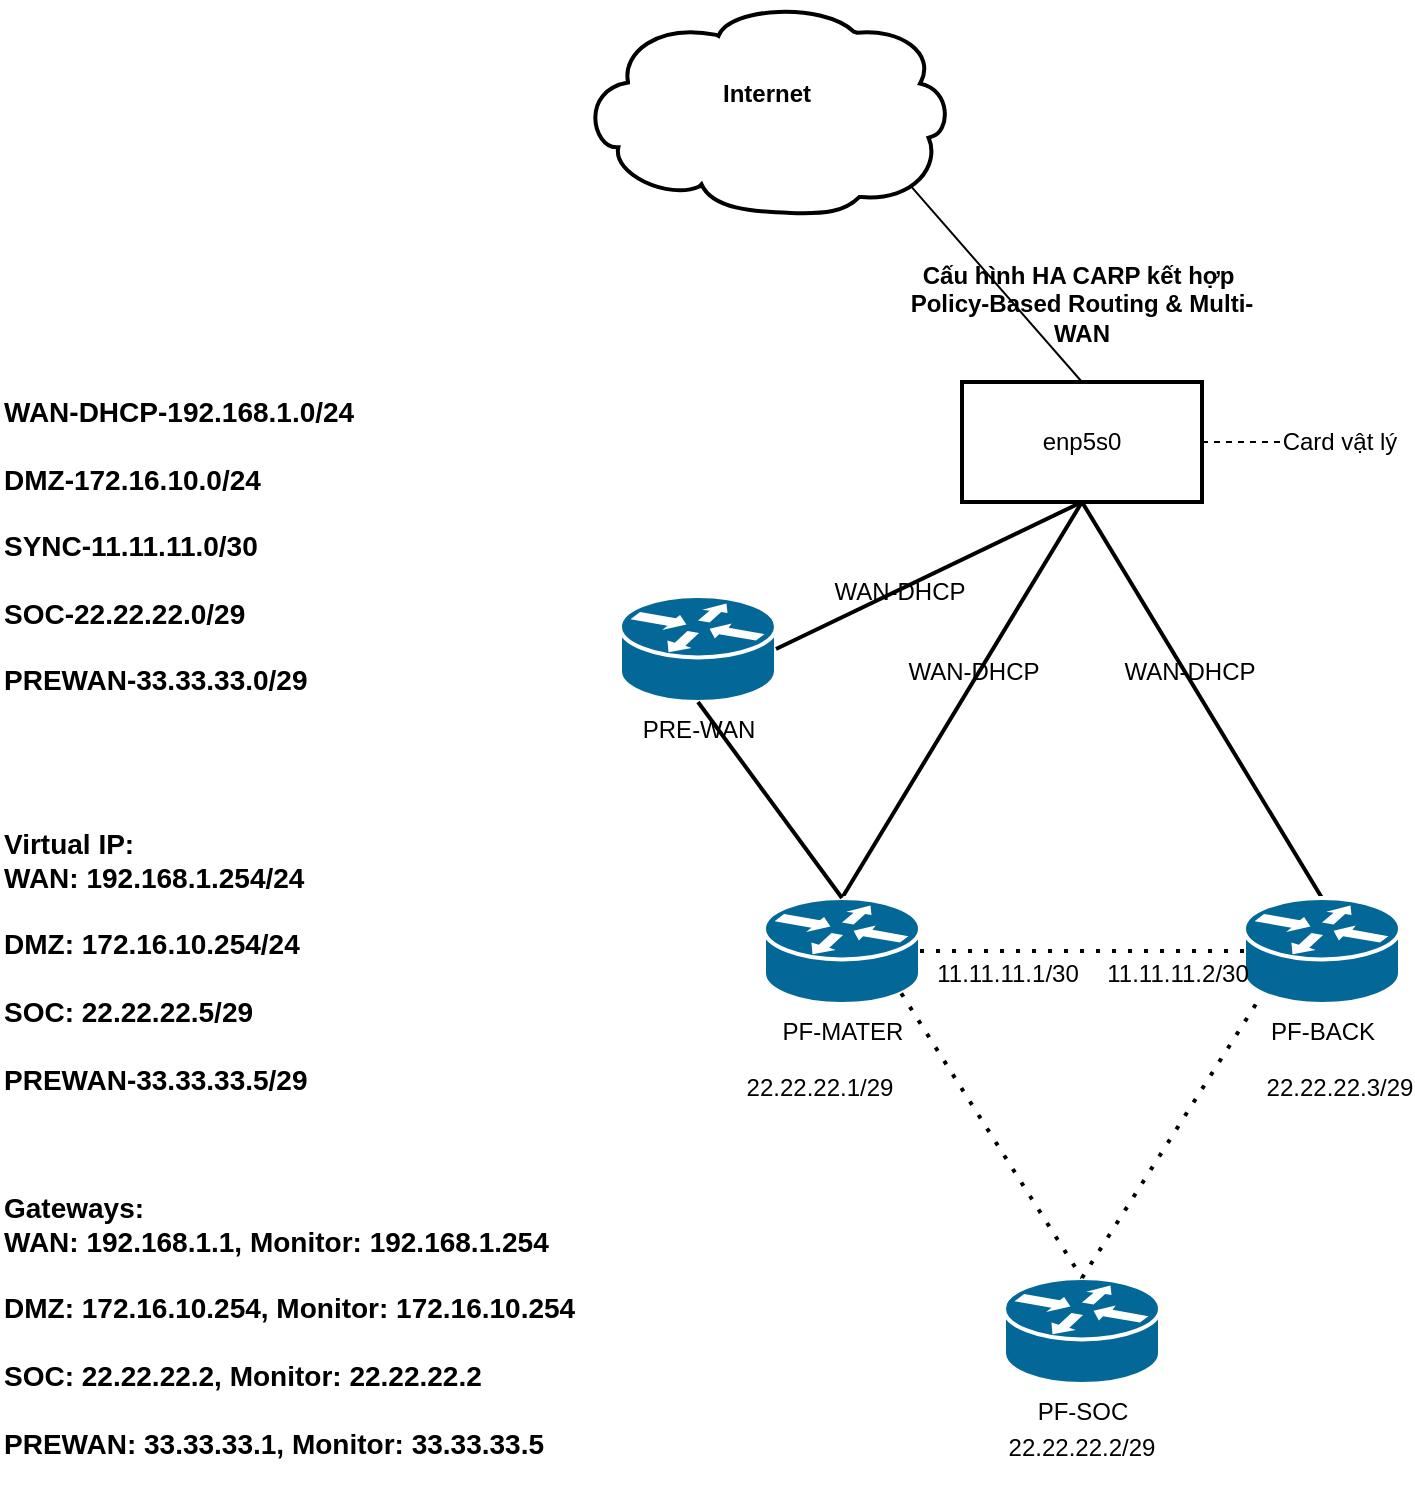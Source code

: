 <mxfile version="27.1.3">
  <diagram name="Trang-1" id="y71gIVKSMgTk70VA-sXu">
    <mxGraphModel dx="1426" dy="759" grid="1" gridSize="10" guides="1" tooltips="1" connect="1" arrows="1" fold="1" page="1" pageScale="1" pageWidth="827" pageHeight="1169" math="0" shadow="0">
      <root>
        <mxCell id="0" />
        <mxCell id="1" parent="0" />
        <mxCell id="UHD8-62cej7GR82FmaJd-1" value="&#xa;Internet&#xa;&#xa;" style="shape=mxgraph.cisco.storage.cloud;sketch=0;html=1;pointerEvents=1;dashed=0;strokeWidth=2;verticalLabelPosition=middle;verticalAlign=middle;align=center;outlineConnect=0;labelPosition=center;fontStyle=1" vertex="1" parent="1">
          <mxGeometry x="310" y="90" width="186" height="106" as="geometry" />
        </mxCell>
        <mxCell id="UHD8-62cej7GR82FmaJd-2" value="" style="endArrow=none;html=1;rounded=0;exitX=0.5;exitY=0;exitDx=0;exitDy=0;entryX=0.89;entryY=0.87;entryDx=0;entryDy=0;entryPerimeter=0;" edge="1" parent="1" source="UHD8-62cej7GR82FmaJd-3" target="UHD8-62cej7GR82FmaJd-1">
          <mxGeometry width="50" height="50" relative="1" as="geometry">
            <mxPoint x="515" y="268" as="sourcePoint" />
            <mxPoint x="312.54" y="80.22" as="targetPoint" />
          </mxGeometry>
        </mxCell>
        <mxCell id="UHD8-62cej7GR82FmaJd-3" value="enp5s0" style="rounded=0;whiteSpace=wrap;html=1;strokeWidth=2;" vertex="1" parent="1">
          <mxGeometry x="501" y="280" width="120" height="60" as="geometry" />
        </mxCell>
        <mxCell id="UHD8-62cej7GR82FmaJd-4" value="Card vật lý" style="text;html=1;align=center;verticalAlign=middle;whiteSpace=wrap;rounded=0;" vertex="1" parent="1">
          <mxGeometry x="660" y="295" width="60" height="30" as="geometry" />
        </mxCell>
        <mxCell id="UHD8-62cej7GR82FmaJd-5" value="" style="endArrow=none;dashed=1;html=1;rounded=0;entryX=1;entryY=0.5;entryDx=0;entryDy=0;exitX=0;exitY=0.5;exitDx=0;exitDy=0;" edge="1" parent="1" source="UHD8-62cej7GR82FmaJd-4" target="UHD8-62cej7GR82FmaJd-3">
          <mxGeometry width="50" height="50" relative="1" as="geometry">
            <mxPoint x="315" y="348" as="sourcePoint" />
            <mxPoint x="365" y="298" as="targetPoint" />
          </mxGeometry>
        </mxCell>
        <mxCell id="UHD8-62cej7GR82FmaJd-6" value="" style="endArrow=none;html=1;rounded=0;entryX=0.5;entryY=1;entryDx=0;entryDy=0;exitX=0.5;exitY=0;exitDx=0;exitDy=0;exitPerimeter=0;strokeWidth=2;" edge="1" parent="1" source="UHD8-62cej7GR82FmaJd-14" target="UHD8-62cej7GR82FmaJd-3">
          <mxGeometry width="50" height="50" relative="1" as="geometry">
            <mxPoint x="329" y="458" as="sourcePoint" />
            <mxPoint x="570" y="458" as="targetPoint" />
          </mxGeometry>
        </mxCell>
        <mxCell id="UHD8-62cej7GR82FmaJd-7" value="WAN-DHCP" style="text;html=1;align=center;verticalAlign=middle;whiteSpace=wrap;rounded=0;" vertex="1" parent="1">
          <mxGeometry x="467" y="410" width="80" height="30" as="geometry" />
        </mxCell>
        <mxCell id="UHD8-62cej7GR82FmaJd-8" value="WAN-DHCP" style="text;html=1;align=center;verticalAlign=middle;whiteSpace=wrap;rounded=0;" vertex="1" parent="1">
          <mxGeometry x="575" y="410" width="80" height="30" as="geometry" />
        </mxCell>
        <mxCell id="UHD8-62cej7GR82FmaJd-9" value="" style="endArrow=none;html=1;rounded=0;entryX=0.5;entryY=1;entryDx=0;entryDy=0;exitX=0.5;exitY=0;exitDx=0;exitDy=0;exitPerimeter=0;strokeWidth=2;" edge="1" parent="1" source="UHD8-62cej7GR82FmaJd-15" target="UHD8-62cej7GR82FmaJd-3">
          <mxGeometry width="50" height="50" relative="1" as="geometry">
            <mxPoint x="681.5" y="538" as="sourcePoint" />
            <mxPoint x="561.5" y="340" as="targetPoint" />
          </mxGeometry>
        </mxCell>
        <mxCell id="UHD8-62cej7GR82FmaJd-10" value="PF-SOC" style="shape=mxgraph.cisco.routers.router;sketch=0;html=1;pointerEvents=1;dashed=0;fillColor=#036897;strokeColor=#ffffff;strokeWidth=2;verticalLabelPosition=bottom;verticalAlign=top;align=center;outlineConnect=0;" vertex="1" parent="1">
          <mxGeometry x="522" y="728" width="78" height="53" as="geometry" />
        </mxCell>
        <mxCell id="UHD8-62cej7GR82FmaJd-11" value="22.22.22.2/29" style="text;html=1;align=center;verticalAlign=middle;whiteSpace=wrap;rounded=0;" vertex="1" parent="1">
          <mxGeometry x="531" y="798" width="60" height="30" as="geometry" />
        </mxCell>
        <mxCell id="UHD8-62cej7GR82FmaJd-12" value="" style="endArrow=none;dashed=1;html=1;dashPattern=1 3;strokeWidth=2;rounded=0;exitX=0.5;exitY=0;exitDx=0;exitDy=0;exitPerimeter=0;entryX=0.12;entryY=0.9;entryDx=0;entryDy=0;entryPerimeter=0;" edge="1" parent="1" source="UHD8-62cej7GR82FmaJd-10" target="UHD8-62cej7GR82FmaJd-15">
          <mxGeometry width="50" height="50" relative="1" as="geometry">
            <mxPoint x="630" y="518" as="sourcePoint" />
            <mxPoint x="719" y="489.5" as="targetPoint" />
          </mxGeometry>
        </mxCell>
        <mxCell id="UHD8-62cej7GR82FmaJd-13" value="&lt;div&gt;&lt;span&gt;WAN-DHCP-192.168.1.0/24&lt;/span&gt;&lt;/div&gt;&lt;div&gt;&lt;span&gt;&lt;br&gt;&lt;/span&gt;&lt;/div&gt;&lt;div&gt;&lt;span&gt;DMZ-172.16.10.0/24&lt;/span&gt;&lt;/div&gt;&lt;div&gt;&lt;span&gt;&lt;br&gt;&lt;/span&gt;&lt;/div&gt;&lt;div&gt;&lt;span&gt;SYNC-11.11.11.0/30&lt;/span&gt;&lt;/div&gt;&lt;div&gt;&lt;br&gt;&lt;/div&gt;&lt;div&gt;SOC-22.22.22.0/29&lt;/div&gt;&lt;div&gt;&lt;br&gt;&lt;/div&gt;&lt;div&gt;PREWAN-33.33.33.0/29&lt;/div&gt;&lt;div&gt;&lt;br&gt;&lt;/div&gt;&lt;div&gt;&lt;br&gt;&lt;/div&gt;&lt;div&gt;&lt;span&gt;&lt;br&gt;&lt;/span&gt;&lt;/div&gt;" style="text;html=1;align=left;verticalAlign=top;whiteSpace=wrap;rounded=0;fontStyle=1;labelPosition=center;verticalLabelPosition=middle;fontSize=14;" vertex="1" parent="1">
          <mxGeometry x="20" y="280" width="220" height="193" as="geometry" />
        </mxCell>
        <mxCell id="UHD8-62cej7GR82FmaJd-14" value="&lt;div&gt;PF-MATER&lt;/div&gt;" style="shape=mxgraph.cisco.routers.router;sketch=0;html=1;pointerEvents=1;dashed=0;fillColor=#036897;strokeColor=#ffffff;strokeWidth=2;verticalLabelPosition=bottom;verticalAlign=top;align=center;outlineConnect=0;" vertex="1" parent="1">
          <mxGeometry x="402" y="538" width="78" height="53" as="geometry" />
        </mxCell>
        <mxCell id="UHD8-62cej7GR82FmaJd-15" value="PF-BACK" style="shape=mxgraph.cisco.routers.router;sketch=0;html=1;pointerEvents=1;dashed=0;fillColor=#036897;strokeColor=#ffffff;strokeWidth=2;verticalLabelPosition=bottom;verticalAlign=top;align=center;outlineConnect=0;" vertex="1" parent="1">
          <mxGeometry x="642" y="538" width="78" height="53" as="geometry" />
        </mxCell>
        <mxCell id="UHD8-62cej7GR82FmaJd-16" value="22.22.22.1/29" style="text;html=1;align=center;verticalAlign=middle;whiteSpace=wrap;rounded=0;" vertex="1" parent="1">
          <mxGeometry x="400" y="618" width="60" height="30" as="geometry" />
        </mxCell>
        <mxCell id="UHD8-62cej7GR82FmaJd-17" value="&lt;div&gt;22.22.22.3/29&lt;/div&gt;" style="text;html=1;align=center;verticalAlign=middle;whiteSpace=wrap;rounded=0;" vertex="1" parent="1">
          <mxGeometry x="660" y="618" width="60" height="30" as="geometry" />
        </mxCell>
        <mxCell id="UHD8-62cej7GR82FmaJd-18" value="" style="endArrow=none;dashed=1;html=1;dashPattern=1 3;strokeWidth=2;rounded=0;exitX=1;exitY=0.5;exitDx=0;exitDy=0;exitPerimeter=0;entryX=0;entryY=0.5;entryDx=0;entryDy=0;entryPerimeter=0;" edge="1" parent="1" source="UHD8-62cej7GR82FmaJd-14" target="UHD8-62cej7GR82FmaJd-15">
          <mxGeometry width="50" height="50" relative="1" as="geometry">
            <mxPoint x="510" y="568" as="sourcePoint" />
            <mxPoint x="560" y="518" as="targetPoint" />
          </mxGeometry>
        </mxCell>
        <mxCell id="UHD8-62cej7GR82FmaJd-19" value="" style="endArrow=none;dashed=1;html=1;dashPattern=1 3;strokeWidth=2;rounded=0;exitX=0.88;exitY=0.9;exitDx=0;exitDy=0;exitPerimeter=0;entryX=0.5;entryY=0;entryDx=0;entryDy=0;entryPerimeter=0;" edge="1" parent="1" source="UHD8-62cej7GR82FmaJd-14" target="UHD8-62cej7GR82FmaJd-10">
          <mxGeometry width="50" height="50" relative="1" as="geometry">
            <mxPoint x="510" y="568" as="sourcePoint" />
            <mxPoint x="560" y="518" as="targetPoint" />
          </mxGeometry>
        </mxCell>
        <mxCell id="UHD8-62cej7GR82FmaJd-20" value="&lt;div&gt;11.11.11.1/30&lt;/div&gt;" style="text;html=1;align=center;verticalAlign=middle;whiteSpace=wrap;rounded=0;" vertex="1" parent="1">
          <mxGeometry x="490" y="561" width="68" height="30" as="geometry" />
        </mxCell>
        <mxCell id="UHD8-62cej7GR82FmaJd-21" value="&lt;div&gt;11.11.11.2/30&lt;/div&gt;" style="text;html=1;align=center;verticalAlign=middle;whiteSpace=wrap;rounded=0;" vertex="1" parent="1">
          <mxGeometry x="575" y="561" width="68" height="30" as="geometry" />
        </mxCell>
        <mxCell id="UHD8-62cej7GR82FmaJd-22" value="&lt;div&gt;Cấu hình HA CARP kết hợp&amp;nbsp;&lt;/div&gt;Policy-Based Routing &amp;amp; Multi-WAN" style="text;html=1;align=center;verticalAlign=middle;whiteSpace=wrap;rounded=0;fontStyle=1" vertex="1" parent="1">
          <mxGeometry x="467" y="196" width="188" height="90" as="geometry" />
        </mxCell>
        <mxCell id="UHD8-62cej7GR82FmaJd-23" value="&lt;div&gt;&lt;span&gt;Virtual IP:&lt;/span&gt;&lt;/div&gt;&lt;div&gt;&lt;span&gt;WAN: 192.168.1.254/24&lt;/span&gt;&lt;/div&gt;&lt;div&gt;&lt;span&gt;&lt;br&gt;&lt;/span&gt;&lt;/div&gt;&lt;div&gt;&lt;span&gt;DMZ: 172.16.10.254/24&lt;/span&gt;&lt;/div&gt;&lt;div&gt;&lt;span&gt;&lt;br&gt;&lt;/span&gt;&lt;/div&gt;&lt;div&gt;SOC: 22.22.22.5/29&lt;/div&gt;&lt;div&gt;&lt;br&gt;&lt;/div&gt;&lt;div&gt;PREWAN-33.33.33.5/29&lt;/div&gt;&lt;div&gt;&lt;span&gt;&lt;br&gt;&lt;/span&gt;&lt;/div&gt;" style="text;html=1;align=left;verticalAlign=top;whiteSpace=wrap;rounded=0;fontStyle=1;labelPosition=center;verticalLabelPosition=middle;fontSize=14;" vertex="1" parent="1">
          <mxGeometry x="20" y="496" width="220" height="150" as="geometry" />
        </mxCell>
        <mxCell id="UHD8-62cej7GR82FmaJd-24" value="&lt;div&gt;&lt;span&gt;Gateways:&lt;/span&gt;&lt;/div&gt;&lt;div&gt;&lt;span&gt;WAN: 192.168.1.1, Monitor: 192.168.1.254&lt;/span&gt;&lt;/div&gt;&lt;div&gt;&lt;span&gt;&lt;br&gt;&lt;/span&gt;&lt;/div&gt;&lt;div&gt;&lt;span&gt;DMZ: 172.16.10.254, Monitor: 172.16.10.254&lt;/span&gt;&lt;/div&gt;&lt;div&gt;&lt;span&gt;&lt;br&gt;&lt;/span&gt;&lt;/div&gt;&lt;div&gt;SOC: 22.22.22.2, Monitor: 22.22.22.2&lt;/div&gt;&lt;div&gt;&lt;br&gt;&lt;/div&gt;&lt;div&gt;PREWAN: 33.33.33.1, Monitor: 33.33.33.5&lt;/div&gt;&lt;div&gt;&lt;span&gt;&lt;br&gt;&lt;/span&gt;&lt;/div&gt;" style="text;html=1;align=left;verticalAlign=top;whiteSpace=wrap;rounded=0;fontStyle=1;labelPosition=center;verticalLabelPosition=middle;fontSize=14;" vertex="1" parent="1">
          <mxGeometry x="20" y="678" width="310" height="150" as="geometry" />
        </mxCell>
        <mxCell id="UHD8-62cej7GR82FmaJd-25" value="PRE-WAN" style="shape=mxgraph.cisco.routers.router;sketch=0;html=1;pointerEvents=1;dashed=0;fillColor=#036897;strokeColor=#ffffff;strokeWidth=2;verticalLabelPosition=bottom;verticalAlign=top;align=center;outlineConnect=0;" vertex="1" parent="1">
          <mxGeometry x="330" y="387" width="78" height="53" as="geometry" />
        </mxCell>
        <mxCell id="UHD8-62cej7GR82FmaJd-26" value="" style="endArrow=none;html=1;rounded=0;entryX=0.5;entryY=1;entryDx=0;entryDy=0;exitX=0.5;exitY=0;exitDx=0;exitDy=0;exitPerimeter=0;strokeWidth=2;entryPerimeter=0;" edge="1" parent="1" source="UHD8-62cej7GR82FmaJd-14" target="UHD8-62cej7GR82FmaJd-25">
          <mxGeometry width="50" height="50" relative="1" as="geometry">
            <mxPoint x="460" y="668" as="sourcePoint" />
            <mxPoint x="580" y="470" as="targetPoint" />
          </mxGeometry>
        </mxCell>
        <mxCell id="UHD8-62cej7GR82FmaJd-29" value="" style="endArrow=none;html=1;rounded=0;entryX=0.5;entryY=1;entryDx=0;entryDy=0;exitX=1;exitY=0.5;exitDx=0;exitDy=0;exitPerimeter=0;strokeWidth=2;" edge="1" parent="1" source="UHD8-62cej7GR82FmaJd-25" target="UHD8-62cej7GR82FmaJd-3">
          <mxGeometry width="50" height="50" relative="1" as="geometry">
            <mxPoint x="472" y="578" as="sourcePoint" />
            <mxPoint x="400" y="480" as="targetPoint" />
          </mxGeometry>
        </mxCell>
        <mxCell id="UHD8-62cej7GR82FmaJd-30" value="WAN-DHCP" style="text;html=1;align=center;verticalAlign=middle;whiteSpace=wrap;rounded=0;" vertex="1" parent="1">
          <mxGeometry x="430" y="370" width="80" height="30" as="geometry" />
        </mxCell>
      </root>
    </mxGraphModel>
  </diagram>
</mxfile>
